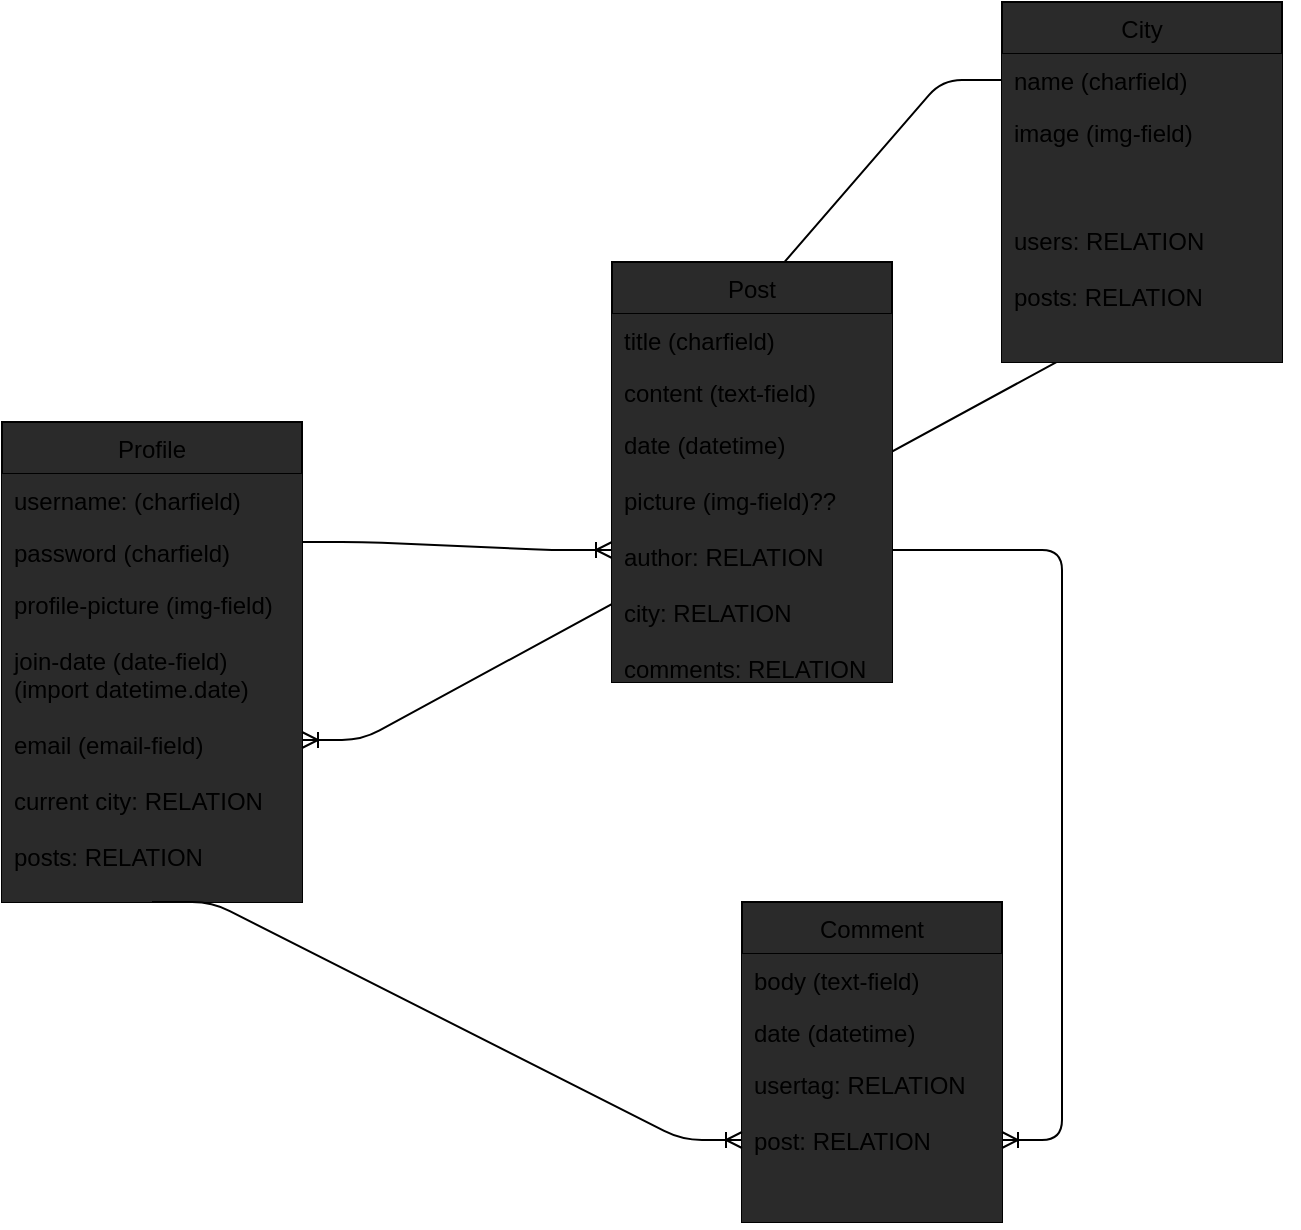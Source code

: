 <mxfile version="13.6.5">
    <diagram id="25xN11UVHCfIuYCaxg50" name="Page-1">
        <mxGraphModel dx="561" dy="760" grid="1" gridSize="10" guides="1" tooltips="1" connect="1" arrows="1" fold="1" page="1" pageScale="1" pageWidth="850" pageHeight="1100" math="0" shadow="0">
            <root>
                <mxCell id="0"/>
                <mxCell id="1" parent="0"/>
                <mxCell id="19" value="" style="edgeStyle=entityRelationEdgeStyle;fontSize=12;html=1;endArrow=ERoneToMany;exitX=1;exitY=0.25;exitDx=0;exitDy=0;" parent="1" source="2" target="9" edge="1">
                    <mxGeometry width="100" height="100" relative="1" as="geometry">
                        <mxPoint x="320" y="450" as="sourcePoint"/>
                        <mxPoint x="510" y="451" as="targetPoint"/>
                    </mxGeometry>
                </mxCell>
                <mxCell id="2" value="Profile" style="swimlane;fontStyle=0;childLayout=stackLayout;horizontal=1;startSize=26;horizontalStack=0;resizeParent=1;resizeParentMax=0;resizeLast=0;collapsible=1;marginBottom=0;fillColor=#2A2A2A;" parent="1" vertex="1">
                    <mxGeometry x="120" y="250" width="150" height="240" as="geometry">
                        <mxRectangle x="130" y="150" width="60" height="26" as="alternateBounds"/>
                    </mxGeometry>
                </mxCell>
                <mxCell id="3" value="username: (charfield)" style="text;strokeColor=none;align=left;verticalAlign=top;spacingLeft=4;spacingRight=4;overflow=hidden;rotatable=0;points=[[0,0.5],[1,0.5]];portConstraint=eastwest;fillColor=#2A2A2A;" parent="2" vertex="1">
                    <mxGeometry y="26" width="150" height="26" as="geometry"/>
                </mxCell>
                <mxCell id="4" value="password (charfield)" style="text;strokeColor=none;align=left;verticalAlign=top;spacingLeft=4;spacingRight=4;overflow=hidden;rotatable=0;points=[[0,0.5],[1,0.5]];portConstraint=eastwest;fillColor=#2A2A2A;" parent="2" vertex="1">
                    <mxGeometry y="52" width="150" height="26" as="geometry"/>
                </mxCell>
                <mxCell id="5" value="profile-picture (img-field)&#10;&#10;join-date (date-field)&#10;(import datetime.date)&#10;&#10;email (email-field)&#10;&#10;current city: RELATION&#10;&#10;posts: RELATION&#10;&#10;&#10;" style="text;strokeColor=none;align=left;verticalAlign=top;spacingLeft=4;spacingRight=4;overflow=hidden;rotatable=0;points=[[0,0.5],[1,0.5]];portConstraint=eastwest;fillColor=#2A2A2A;" parent="2" vertex="1">
                    <mxGeometry y="78" width="150" height="162" as="geometry"/>
                </mxCell>
                <mxCell id="20" style="edgeStyle=orthogonalEdgeStyle;rounded=0;orthogonalLoop=1;jettySize=auto;html=1;exitX=1;exitY=0.5;exitDx=0;exitDy=0;" parent="2" source="5" target="5" edge="1">
                    <mxGeometry relative="1" as="geometry"/>
                </mxCell>
                <mxCell id="24" value="" style="edgeStyle=entityRelationEdgeStyle;fontSize=12;html=1;endArrow=ERoneToMany;exitX=1;exitY=0.75;exitDx=0;exitDy=0;" parent="1" source="10" target="5" edge="1">
                    <mxGeometry width="100" height="100" relative="1" as="geometry">
                        <mxPoint x="550" y="490" as="sourcePoint"/>
                        <mxPoint x="650" y="390" as="targetPoint"/>
                    </mxGeometry>
                </mxCell>
                <mxCell id="27" value="" style="edgeStyle=entityRelationEdgeStyle;fontSize=12;html=1;endArrow=ERoneToMany;exitX=0;exitY=0.5;exitDx=0;exitDy=0;entryX=0;entryY=0.5;entryDx=0;entryDy=0;" parent="1" source="11" target="8" edge="1">
                    <mxGeometry width="100" height="100" relative="1" as="geometry">
                        <mxPoint x="180" y="160" as="sourcePoint"/>
                        <mxPoint x="280" y="60" as="targetPoint"/>
                    </mxGeometry>
                </mxCell>
                <mxCell id="10" value="City" style="swimlane;fontStyle=0;childLayout=stackLayout;horizontal=1;startSize=26;horizontalStack=0;resizeParent=1;resizeParentMax=0;resizeLast=0;collapsible=1;marginBottom=0;fillColor=#2A2A2A;" parent="1" vertex="1">
                    <mxGeometry x="620" y="40" width="140" height="180" as="geometry"/>
                </mxCell>
                <mxCell id="11" value="name (charfield)" style="text;strokeColor=none;align=left;verticalAlign=top;spacingLeft=4;spacingRight=4;overflow=hidden;rotatable=0;points=[[0,0.5],[1,0.5]];portConstraint=eastwest;fillColor=#2A2A2A;" parent="10" vertex="1">
                    <mxGeometry y="26" width="140" height="26" as="geometry"/>
                </mxCell>
                <mxCell id="12" value="image (img-field)" style="text;strokeColor=none;align=left;verticalAlign=top;spacingLeft=4;spacingRight=4;overflow=hidden;rotatable=0;points=[[0,0.5],[1,0.5]];portConstraint=eastwest;fillColor=#2A2A2A;" parent="10" vertex="1">
                    <mxGeometry y="52" width="140" height="26" as="geometry"/>
                </mxCell>
                <mxCell id="13" value="&#10;&#10;users: RELATION&#10;&#10;posts: RELATION" style="text;strokeColor=none;align=left;verticalAlign=top;spacingLeft=4;spacingRight=4;overflow=hidden;rotatable=0;points=[[0,0.5],[1,0.5]];portConstraint=eastwest;fillColor=#2A2A2A;" parent="10" vertex="1">
                    <mxGeometry y="78" width="140" height="102" as="geometry"/>
                </mxCell>
                <mxCell id="30" style="edgeStyle=orthogonalEdgeStyle;rounded=0;orthogonalLoop=1;jettySize=auto;html=1;exitX=0.5;exitY=0;exitDx=0;exitDy=0;" parent="1" source="6" edge="1">
                    <mxGeometry relative="1" as="geometry">
                        <mxPoint x="495" y="180" as="targetPoint"/>
                    </mxGeometry>
                </mxCell>
                <mxCell id="14" value="Comment" style="swimlane;fontStyle=0;childLayout=stackLayout;horizontal=1;startSize=26;horizontalStack=0;resizeParent=1;resizeParentMax=0;resizeLast=0;collapsible=1;marginBottom=0;fillColor=#2A2A2A;" parent="1" vertex="1">
                    <mxGeometry x="490" y="490" width="130" height="160" as="geometry"/>
                </mxCell>
                <mxCell id="15" value="body (text-field)" style="text;strokeColor=none;align=left;verticalAlign=top;spacingLeft=4;spacingRight=4;overflow=hidden;rotatable=0;points=[[0,0.5],[1,0.5]];portConstraint=eastwest;fillColor=#2A2A2A;" parent="14" vertex="1">
                    <mxGeometry y="26" width="130" height="26" as="geometry"/>
                </mxCell>
                <mxCell id="16" value="date (datetime)" style="text;strokeColor=none;align=left;verticalAlign=top;spacingLeft=4;spacingRight=4;overflow=hidden;rotatable=0;points=[[0,0.5],[1,0.5]];portConstraint=eastwest;fillColor=#2A2A2A;" parent="14" vertex="1">
                    <mxGeometry y="52" width="130" height="26" as="geometry"/>
                </mxCell>
                <mxCell id="17" value="usertag: RELATION&#10;&#10;post: RELATION" style="text;strokeColor=none;align=left;verticalAlign=top;spacingLeft=4;spacingRight=4;overflow=hidden;rotatable=0;points=[[0,0.5],[1,0.5]];portConstraint=eastwest;fillColor=#2A2A2A;" parent="14" vertex="1">
                    <mxGeometry y="78" width="130" height="82" as="geometry"/>
                </mxCell>
                <mxCell id="28" value="" style="edgeStyle=entityRelationEdgeStyle;fontSize=12;html=1;endArrow=ERoneToMany;" parent="1" source="9" target="17" edge="1">
                    <mxGeometry width="100" height="100" relative="1" as="geometry">
                        <mxPoint x="530" y="450" as="sourcePoint"/>
                        <mxPoint x="630" y="350" as="targetPoint"/>
                    </mxGeometry>
                </mxCell>
                <mxCell id="29" value="" style="edgeStyle=entityRelationEdgeStyle;fontSize=12;html=1;endArrow=ERoneToMany;exitX=0.5;exitY=1;exitDx=0;exitDy=0;entryX=0;entryY=0.5;entryDx=0;entryDy=0;" parent="1" source="2" target="17" edge="1">
                    <mxGeometry width="100" height="100" relative="1" as="geometry">
                        <mxPoint x="170" y="680" as="sourcePoint"/>
                        <mxPoint x="270" y="580" as="targetPoint"/>
                    </mxGeometry>
                </mxCell>
                <mxCell id="6" value="Post" style="swimlane;fontStyle=0;childLayout=stackLayout;horizontal=1;startSize=26;horizontalStack=0;resizeParent=1;resizeParentMax=0;resizeLast=0;collapsible=1;marginBottom=0;fillColor=#2A2A2A;" parent="1" vertex="1">
                    <mxGeometry x="425" y="170" width="140" height="210" as="geometry"/>
                </mxCell>
                <mxCell id="7" value="title (charfield)" style="text;strokeColor=none;align=left;verticalAlign=top;spacingLeft=4;spacingRight=4;overflow=hidden;rotatable=0;points=[[0,0.5],[1,0.5]];portConstraint=eastwest;fillColor=#2A2A2A;" parent="6" vertex="1">
                    <mxGeometry y="26" width="140" height="26" as="geometry"/>
                </mxCell>
                <mxCell id="8" value="content (text-field)" style="text;strokeColor=none;align=left;verticalAlign=top;spacingLeft=4;spacingRight=4;overflow=hidden;rotatable=0;points=[[0,0.5],[1,0.5]];portConstraint=eastwest;fillColor=#2A2A2A;" parent="6" vertex="1">
                    <mxGeometry y="52" width="140" height="26" as="geometry"/>
                </mxCell>
                <mxCell id="9" value="date (datetime)&#10;&#10;picture (img-field)??&#10;&#10;author: RELATION&#10;&#10;city: RELATION&#10;&#10;comments: RELATION" style="text;strokeColor=none;align=left;verticalAlign=top;spacingLeft=4;spacingRight=4;overflow=hidden;rotatable=0;points=[[0,0.5],[1,0.5]];portConstraint=eastwest;fillColor=#2A2A2A;" parent="6" vertex="1">
                    <mxGeometry y="78" width="140" height="132" as="geometry"/>
                </mxCell>
            </root>
        </mxGraphModel>
    </diagram>
</mxfile>